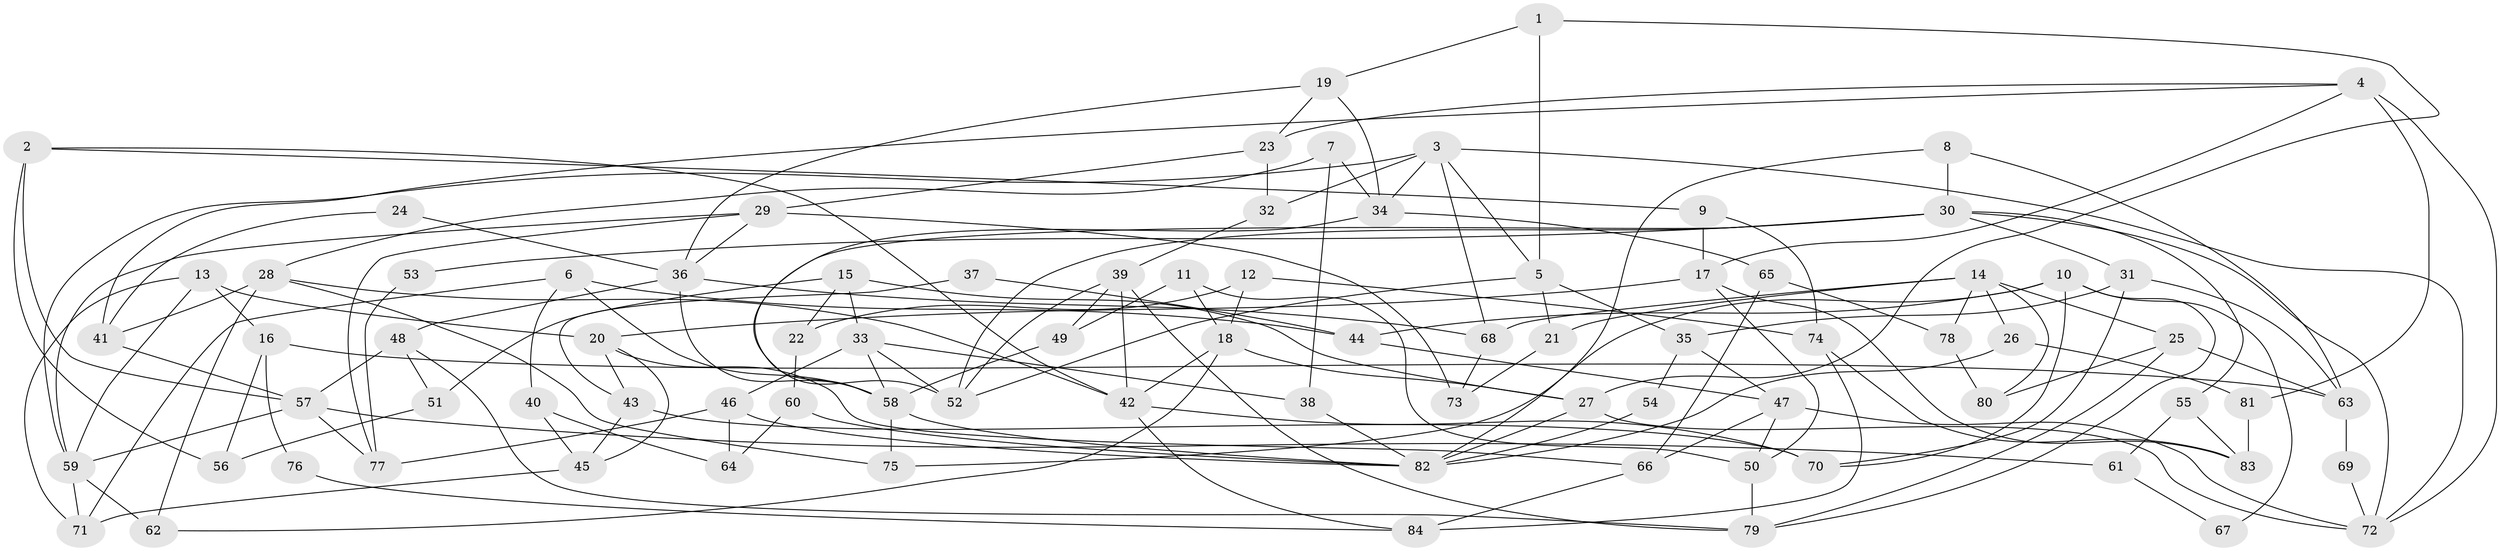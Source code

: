 // coarse degree distribution, {10: 0.0392156862745098, 8: 0.0784313725490196, 7: 0.0784313725490196, 3: 0.21568627450980393, 5: 0.13725490196078433, 4: 0.23529411764705882, 6: 0.09803921568627451, 9: 0.0392156862745098, 2: 0.0784313725490196}
// Generated by graph-tools (version 1.1) at 2025/50/03/04/25 22:50:54]
// undirected, 84 vertices, 168 edges
graph export_dot {
  node [color=gray90,style=filled];
  1;
  2;
  3;
  4;
  5;
  6;
  7;
  8;
  9;
  10;
  11;
  12;
  13;
  14;
  15;
  16;
  17;
  18;
  19;
  20;
  21;
  22;
  23;
  24;
  25;
  26;
  27;
  28;
  29;
  30;
  31;
  32;
  33;
  34;
  35;
  36;
  37;
  38;
  39;
  40;
  41;
  42;
  43;
  44;
  45;
  46;
  47;
  48;
  49;
  50;
  51;
  52;
  53;
  54;
  55;
  56;
  57;
  58;
  59;
  60;
  61;
  62;
  63;
  64;
  65;
  66;
  67;
  68;
  69;
  70;
  71;
  72;
  73;
  74;
  75;
  76;
  77;
  78;
  79;
  80;
  81;
  82;
  83;
  84;
  1 -- 27;
  1 -- 5;
  1 -- 19;
  2 -- 42;
  2 -- 57;
  2 -- 9;
  2 -- 56;
  3 -- 68;
  3 -- 59;
  3 -- 5;
  3 -- 32;
  3 -- 34;
  3 -- 72;
  4 -- 23;
  4 -- 17;
  4 -- 41;
  4 -- 72;
  4 -- 81;
  5 -- 52;
  5 -- 21;
  5 -- 35;
  6 -- 71;
  6 -- 58;
  6 -- 40;
  6 -- 44;
  7 -- 28;
  7 -- 34;
  7 -- 38;
  8 -- 63;
  8 -- 30;
  8 -- 82;
  9 -- 17;
  9 -- 74;
  10 -- 44;
  10 -- 79;
  10 -- 67;
  10 -- 70;
  10 -- 75;
  11 -- 50;
  11 -- 18;
  11 -- 49;
  12 -- 22;
  12 -- 74;
  12 -- 18;
  13 -- 20;
  13 -- 59;
  13 -- 16;
  13 -- 71;
  14 -- 21;
  14 -- 78;
  14 -- 25;
  14 -- 26;
  14 -- 68;
  14 -- 80;
  15 -- 27;
  15 -- 33;
  15 -- 22;
  15 -- 51;
  16 -- 63;
  16 -- 56;
  16 -- 76;
  17 -- 50;
  17 -- 83;
  17 -- 20;
  18 -- 27;
  18 -- 42;
  18 -- 62;
  19 -- 34;
  19 -- 23;
  19 -- 36;
  20 -- 43;
  20 -- 45;
  20 -- 66;
  21 -- 73;
  22 -- 60;
  23 -- 29;
  23 -- 32;
  24 -- 41;
  24 -- 36;
  25 -- 79;
  25 -- 63;
  25 -- 80;
  26 -- 82;
  26 -- 81;
  27 -- 72;
  27 -- 82;
  28 -- 41;
  28 -- 75;
  28 -- 42;
  28 -- 62;
  29 -- 59;
  29 -- 36;
  29 -- 73;
  29 -- 77;
  30 -- 58;
  30 -- 72;
  30 -- 31;
  30 -- 52;
  30 -- 53;
  30 -- 55;
  31 -- 70;
  31 -- 35;
  31 -- 63;
  32 -- 39;
  33 -- 38;
  33 -- 52;
  33 -- 46;
  33 -- 58;
  34 -- 52;
  34 -- 65;
  35 -- 47;
  35 -- 54;
  36 -- 58;
  36 -- 48;
  36 -- 68;
  37 -- 44;
  37 -- 43;
  38 -- 82;
  39 -- 42;
  39 -- 49;
  39 -- 52;
  39 -- 79;
  40 -- 45;
  40 -- 64;
  41 -- 57;
  42 -- 70;
  42 -- 84;
  43 -- 45;
  43 -- 70;
  44 -- 47;
  45 -- 71;
  46 -- 82;
  46 -- 64;
  46 -- 77;
  47 -- 72;
  47 -- 50;
  47 -- 66;
  48 -- 51;
  48 -- 57;
  48 -- 79;
  49 -- 58;
  50 -- 79;
  51 -- 56;
  53 -- 77;
  54 -- 82;
  55 -- 83;
  55 -- 61;
  57 -- 77;
  57 -- 59;
  57 -- 61;
  58 -- 75;
  58 -- 82;
  59 -- 62;
  59 -- 71;
  60 -- 64;
  60 -- 82;
  61 -- 67;
  63 -- 69;
  65 -- 66;
  65 -- 78;
  66 -- 84;
  68 -- 73;
  69 -- 72;
  74 -- 84;
  74 -- 83;
  76 -- 84;
  78 -- 80;
  81 -- 83;
}
